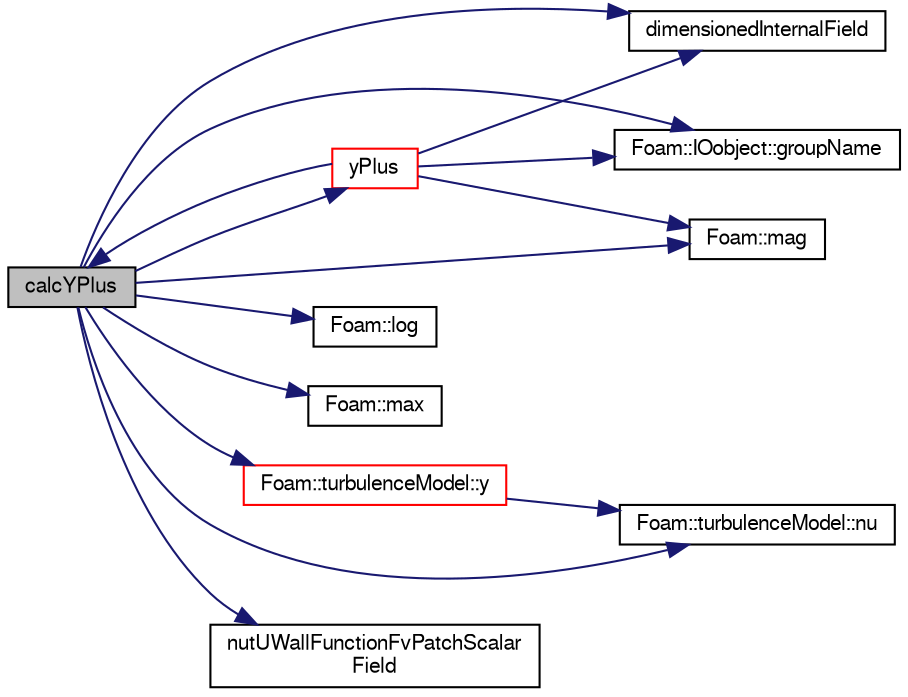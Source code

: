 digraph "calcYPlus"
{
  bgcolor="transparent";
  edge [fontname="FreeSans",fontsize="10",labelfontname="FreeSans",labelfontsize="10"];
  node [fontname="FreeSans",fontsize="10",shape=record];
  rankdir="LR";
  Node19 [label="calcYPlus",height=0.2,width=0.4,color="black", fillcolor="grey75", style="filled", fontcolor="black"];
  Node19 -> Node20 [color="midnightblue",fontsize="10",style="solid",fontname="FreeSans"];
  Node20 [label="dimensionedInternalField",height=0.2,width=0.4,color="black",URL="$a38438.html#a942cd19121a46cdc649099eb27c74b18"];
  Node19 -> Node21 [color="midnightblue",fontsize="10",style="solid",fontname="FreeSans"];
  Node21 [label="Foam::IOobject::groupName",height=0.2,width=0.4,color="black",URL="$a26142.html#ad5705e6da2a025ad75b4cf5d748d7d30"];
  Node19 -> Node22 [color="midnightblue",fontsize="10",style="solid",fontname="FreeSans"];
  Node22 [label="Foam::log",height=0.2,width=0.4,color="black",URL="$a21124.html#a6e89590da9859ad497977e08f110d4b5"];
  Node19 -> Node23 [color="midnightblue",fontsize="10",style="solid",fontname="FreeSans"];
  Node23 [label="Foam::mag",height=0.2,width=0.4,color="black",URL="$a21124.html#a929da2a3fdcf3dacbbe0487d3a330dae"];
  Node19 -> Node24 [color="midnightblue",fontsize="10",style="solid",fontname="FreeSans"];
  Node24 [label="Foam::max",height=0.2,width=0.4,color="black",URL="$a21124.html#ac993e906cf2774ae77e666bc24e81733"];
  Node19 -> Node25 [color="midnightblue",fontsize="10",style="solid",fontname="FreeSans"];
  Node25 [label="Foam::turbulenceModel::nu",height=0.2,width=0.4,color="black",URL="$a31314.html#ad5f81fcd6f7d0ddad1a5fe2a8f08bb3f",tooltip="Return the laminar viscosity. "];
  Node19 -> Node26 [color="midnightblue",fontsize="10",style="solid",fontname="FreeSans"];
  Node26 [label="nutUWallFunctionFvPatchScalar\lField",height=0.2,width=0.4,color="black",URL="$a31286.html#a44bdd38ae517d7121ca24637453e8de5",tooltip="Construct from patch and internal field. "];
  Node19 -> Node27 [color="midnightblue",fontsize="10",style="solid",fontname="FreeSans"];
  Node27 [label="Foam::turbulenceModel::y",height=0.2,width=0.4,color="red",URL="$a31314.html#a152c527a6b3137685b03893a7a3a73eb",tooltip="Return the near wall distances. "];
  Node27 -> Node25 [color="midnightblue",fontsize="10",style="solid",fontname="FreeSans"];
  Node19 -> Node385 [color="midnightblue",fontsize="10",style="solid",fontname="FreeSans"];
  Node385 [label="yPlus",height=0.2,width=0.4,color="red",URL="$a31286.html#a0de83d05eb8aabc5f8cf747584ef03c3",tooltip="Calculate and return the yPlus at the boundary. "];
  Node385 -> Node21 [color="midnightblue",fontsize="10",style="solid",fontname="FreeSans"];
  Node385 -> Node20 [color="midnightblue",fontsize="10",style="solid",fontname="FreeSans"];
  Node385 -> Node23 [color="midnightblue",fontsize="10",style="solid",fontname="FreeSans"];
  Node385 -> Node19 [color="midnightblue",fontsize="10",style="solid",fontname="FreeSans"];
}
